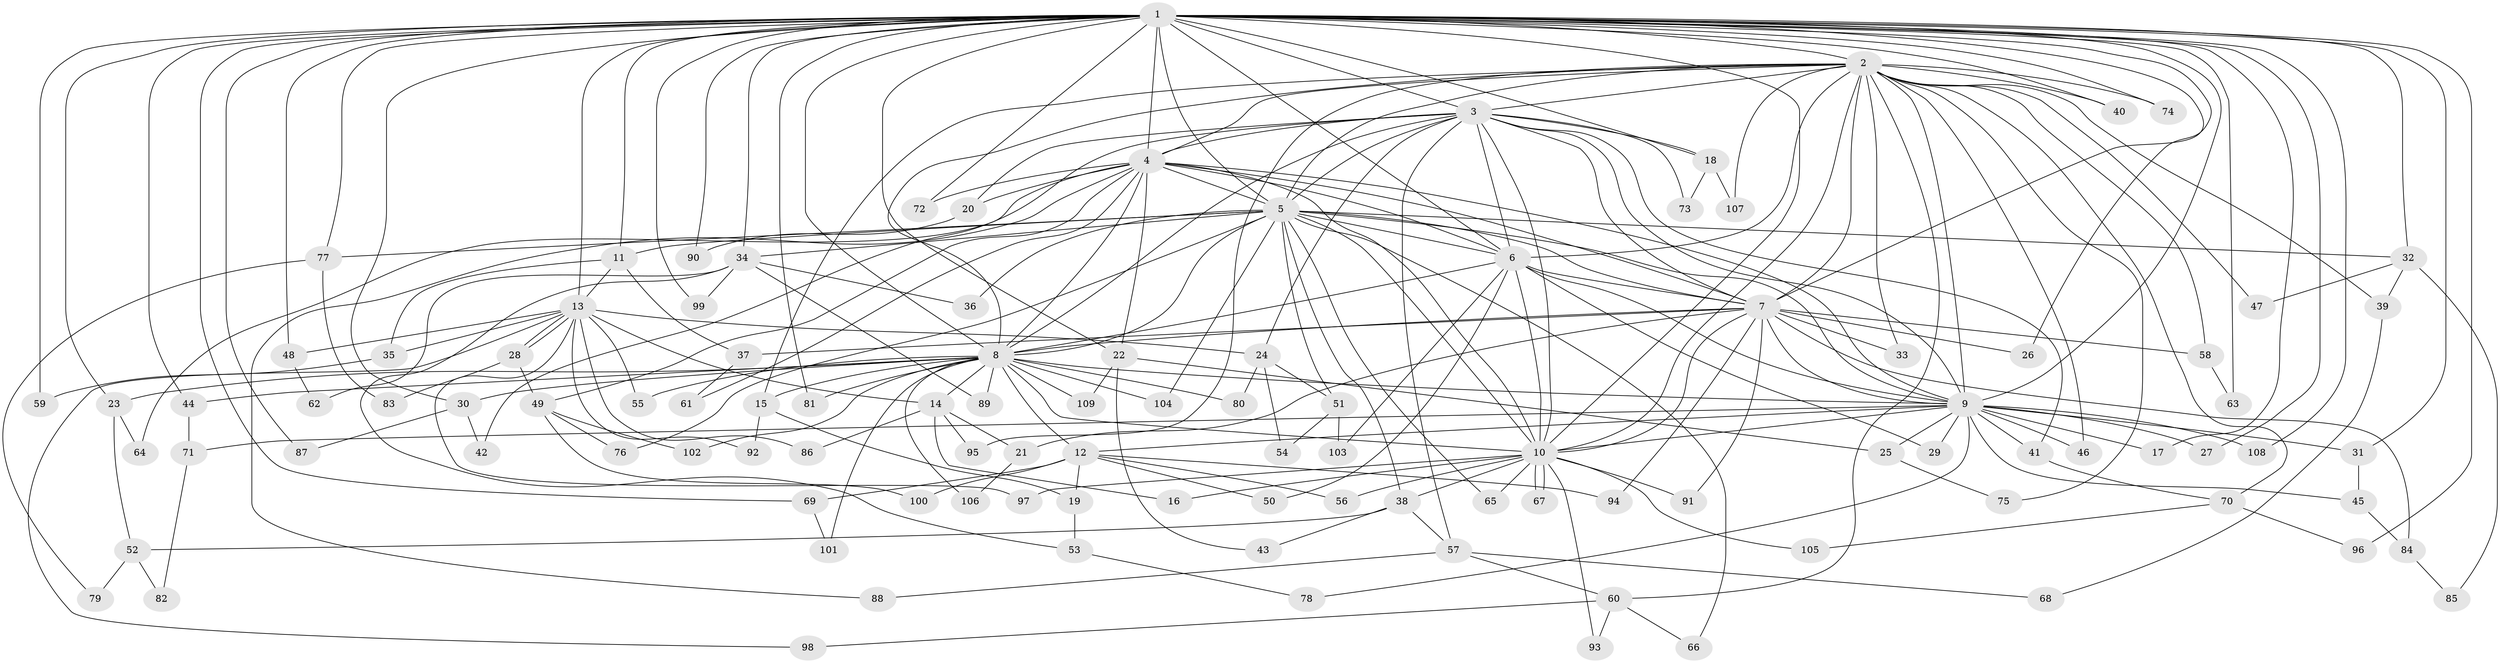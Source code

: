 // coarse degree distribution, {2: 0.22727272727272727, 14: 0.045454545454545456, 11: 0.045454545454545456, 3: 0.22727272727272727, 16: 0.022727272727272728, 4: 0.11363636363636363, 13: 0.022727272727272728, 29: 0.022727272727272728, 5: 0.13636363636363635, 8: 0.045454545454545456, 6: 0.022727272727272728, 12: 0.022727272727272728, 1: 0.022727272727272728, 19: 0.022727272727272728}
// Generated by graph-tools (version 1.1) at 2025/36/03/04/25 23:36:16]
// undirected, 109 vertices, 243 edges
graph export_dot {
  node [color=gray90,style=filled];
  1;
  2;
  3;
  4;
  5;
  6;
  7;
  8;
  9;
  10;
  11;
  12;
  13;
  14;
  15;
  16;
  17;
  18;
  19;
  20;
  21;
  22;
  23;
  24;
  25;
  26;
  27;
  28;
  29;
  30;
  31;
  32;
  33;
  34;
  35;
  36;
  37;
  38;
  39;
  40;
  41;
  42;
  43;
  44;
  45;
  46;
  47;
  48;
  49;
  50;
  51;
  52;
  53;
  54;
  55;
  56;
  57;
  58;
  59;
  60;
  61;
  62;
  63;
  64;
  65;
  66;
  67;
  68;
  69;
  70;
  71;
  72;
  73;
  74;
  75;
  76;
  77;
  78;
  79;
  80;
  81;
  82;
  83;
  84;
  85;
  86;
  87;
  88;
  89;
  90;
  91;
  92;
  93;
  94;
  95;
  96;
  97;
  98;
  99;
  100;
  101;
  102;
  103;
  104;
  105;
  106;
  107;
  108;
  109;
  1 -- 2;
  1 -- 3;
  1 -- 4;
  1 -- 5;
  1 -- 6;
  1 -- 7;
  1 -- 8;
  1 -- 9;
  1 -- 10;
  1 -- 11;
  1 -- 13;
  1 -- 17;
  1 -- 18;
  1 -- 22;
  1 -- 23;
  1 -- 26;
  1 -- 27;
  1 -- 30;
  1 -- 31;
  1 -- 32;
  1 -- 34;
  1 -- 40;
  1 -- 44;
  1 -- 48;
  1 -- 59;
  1 -- 63;
  1 -- 69;
  1 -- 72;
  1 -- 74;
  1 -- 77;
  1 -- 81;
  1 -- 87;
  1 -- 90;
  1 -- 96;
  1 -- 99;
  1 -- 108;
  2 -- 3;
  2 -- 4;
  2 -- 5;
  2 -- 6;
  2 -- 7;
  2 -- 8;
  2 -- 9;
  2 -- 10;
  2 -- 15;
  2 -- 33;
  2 -- 39;
  2 -- 40;
  2 -- 46;
  2 -- 47;
  2 -- 58;
  2 -- 60;
  2 -- 70;
  2 -- 74;
  2 -- 75;
  2 -- 95;
  2 -- 107;
  3 -- 4;
  3 -- 5;
  3 -- 6;
  3 -- 7;
  3 -- 8;
  3 -- 9;
  3 -- 10;
  3 -- 18;
  3 -- 20;
  3 -- 24;
  3 -- 41;
  3 -- 42;
  3 -- 57;
  3 -- 73;
  4 -- 5;
  4 -- 6;
  4 -- 7;
  4 -- 8;
  4 -- 9;
  4 -- 10;
  4 -- 20;
  4 -- 22;
  4 -- 49;
  4 -- 61;
  4 -- 64;
  4 -- 72;
  4 -- 88;
  5 -- 6;
  5 -- 7;
  5 -- 8;
  5 -- 9;
  5 -- 10;
  5 -- 11;
  5 -- 32;
  5 -- 34;
  5 -- 36;
  5 -- 38;
  5 -- 51;
  5 -- 65;
  5 -- 66;
  5 -- 76;
  5 -- 77;
  5 -- 104;
  6 -- 7;
  6 -- 8;
  6 -- 9;
  6 -- 10;
  6 -- 29;
  6 -- 50;
  6 -- 103;
  7 -- 8;
  7 -- 9;
  7 -- 10;
  7 -- 21;
  7 -- 26;
  7 -- 33;
  7 -- 37;
  7 -- 58;
  7 -- 84;
  7 -- 91;
  7 -- 94;
  8 -- 9;
  8 -- 10;
  8 -- 12;
  8 -- 14;
  8 -- 15;
  8 -- 23;
  8 -- 30;
  8 -- 44;
  8 -- 55;
  8 -- 80;
  8 -- 81;
  8 -- 89;
  8 -- 101;
  8 -- 102;
  8 -- 104;
  8 -- 106;
  8 -- 109;
  9 -- 10;
  9 -- 12;
  9 -- 17;
  9 -- 25;
  9 -- 27;
  9 -- 29;
  9 -- 31;
  9 -- 41;
  9 -- 45;
  9 -- 46;
  9 -- 71;
  9 -- 78;
  9 -- 108;
  10 -- 16;
  10 -- 38;
  10 -- 56;
  10 -- 65;
  10 -- 67;
  10 -- 67;
  10 -- 91;
  10 -- 93;
  10 -- 97;
  10 -- 105;
  11 -- 13;
  11 -- 35;
  11 -- 37;
  12 -- 19;
  12 -- 50;
  12 -- 56;
  12 -- 69;
  12 -- 94;
  12 -- 100;
  13 -- 14;
  13 -- 24;
  13 -- 28;
  13 -- 28;
  13 -- 35;
  13 -- 48;
  13 -- 55;
  13 -- 86;
  13 -- 92;
  13 -- 97;
  13 -- 98;
  14 -- 16;
  14 -- 21;
  14 -- 86;
  14 -- 95;
  15 -- 19;
  15 -- 92;
  18 -- 73;
  18 -- 107;
  19 -- 53;
  20 -- 90;
  21 -- 106;
  22 -- 25;
  22 -- 43;
  22 -- 109;
  23 -- 52;
  23 -- 64;
  24 -- 51;
  24 -- 54;
  24 -- 80;
  25 -- 75;
  28 -- 49;
  28 -- 83;
  30 -- 42;
  30 -- 87;
  31 -- 45;
  32 -- 39;
  32 -- 47;
  32 -- 85;
  34 -- 36;
  34 -- 53;
  34 -- 62;
  34 -- 89;
  34 -- 99;
  35 -- 59;
  37 -- 61;
  38 -- 43;
  38 -- 52;
  38 -- 57;
  39 -- 68;
  41 -- 70;
  44 -- 71;
  45 -- 84;
  48 -- 62;
  49 -- 76;
  49 -- 100;
  49 -- 102;
  51 -- 54;
  51 -- 103;
  52 -- 79;
  52 -- 82;
  53 -- 78;
  57 -- 60;
  57 -- 68;
  57 -- 88;
  58 -- 63;
  60 -- 66;
  60 -- 93;
  60 -- 98;
  69 -- 101;
  70 -- 96;
  70 -- 105;
  71 -- 82;
  77 -- 79;
  77 -- 83;
  84 -- 85;
}
